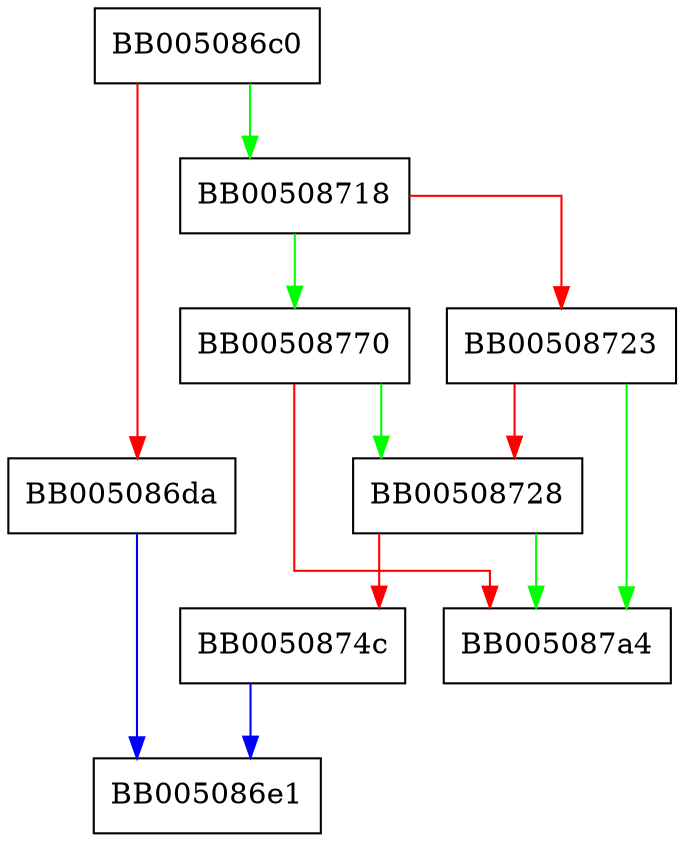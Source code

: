 digraph ossl_quic_txpim_pkt_append_chunk {
  node [shape="box"];
  graph [splines=ortho];
  BB005086c0 -> BB00508718 [color="green"];
  BB005086c0 -> BB005086da [color="red"];
  BB005086da -> BB005086e1 [color="blue"];
  BB00508718 -> BB00508770 [color="green"];
  BB00508718 -> BB00508723 [color="red"];
  BB00508723 -> BB005087a4 [color="green"];
  BB00508723 -> BB00508728 [color="red"];
  BB00508728 -> BB005087a4 [color="green"];
  BB00508728 -> BB0050874c [color="red"];
  BB0050874c -> BB005086e1 [color="blue"];
  BB00508770 -> BB00508728 [color="green"];
  BB00508770 -> BB005087a4 [color="red"];
}
